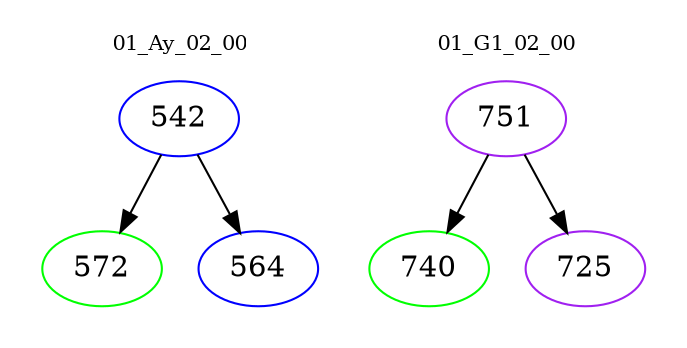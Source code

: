 digraph{
subgraph cluster_0 {
color = white
label = "01_Ay_02_00";
fontsize=10;
T0_542 [label="542", color="blue"]
T0_542 -> T0_572 [color="black"]
T0_572 [label="572", color="green"]
T0_542 -> T0_564 [color="black"]
T0_564 [label="564", color="blue"]
}
subgraph cluster_1 {
color = white
label = "01_G1_02_00";
fontsize=10;
T1_751 [label="751", color="purple"]
T1_751 -> T1_740 [color="black"]
T1_740 [label="740", color="green"]
T1_751 -> T1_725 [color="black"]
T1_725 [label="725", color="purple"]
}
}

